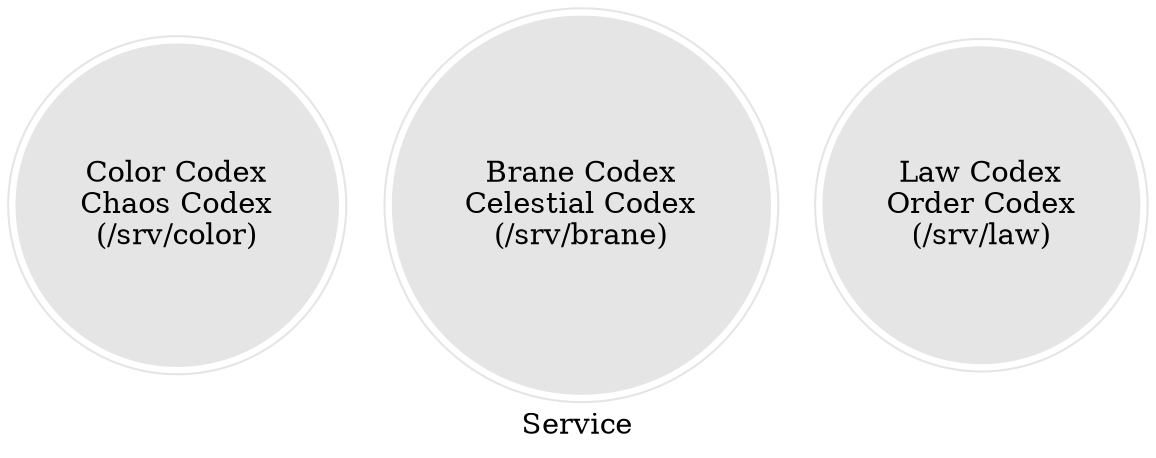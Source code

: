 digraph G {
    label = "Service";
    style = filled;
    color = red;
    comment = "";
    node [shape = polygon; sides = 6; style = filled; color = grey90;];
    
    spark_3_t [label = "Color Codex\nChaos Codex\n(/srv/color)";shape = doublecircle;];
    spark_9_t [label = "Brane Codex\nCelestial Codex\n(/srv/brane)";shape = doublecircle;];
    spark_6_t [label = "Law Codex\nOrder Codex\n(/srv/law)";shape = doublecircle;];
}